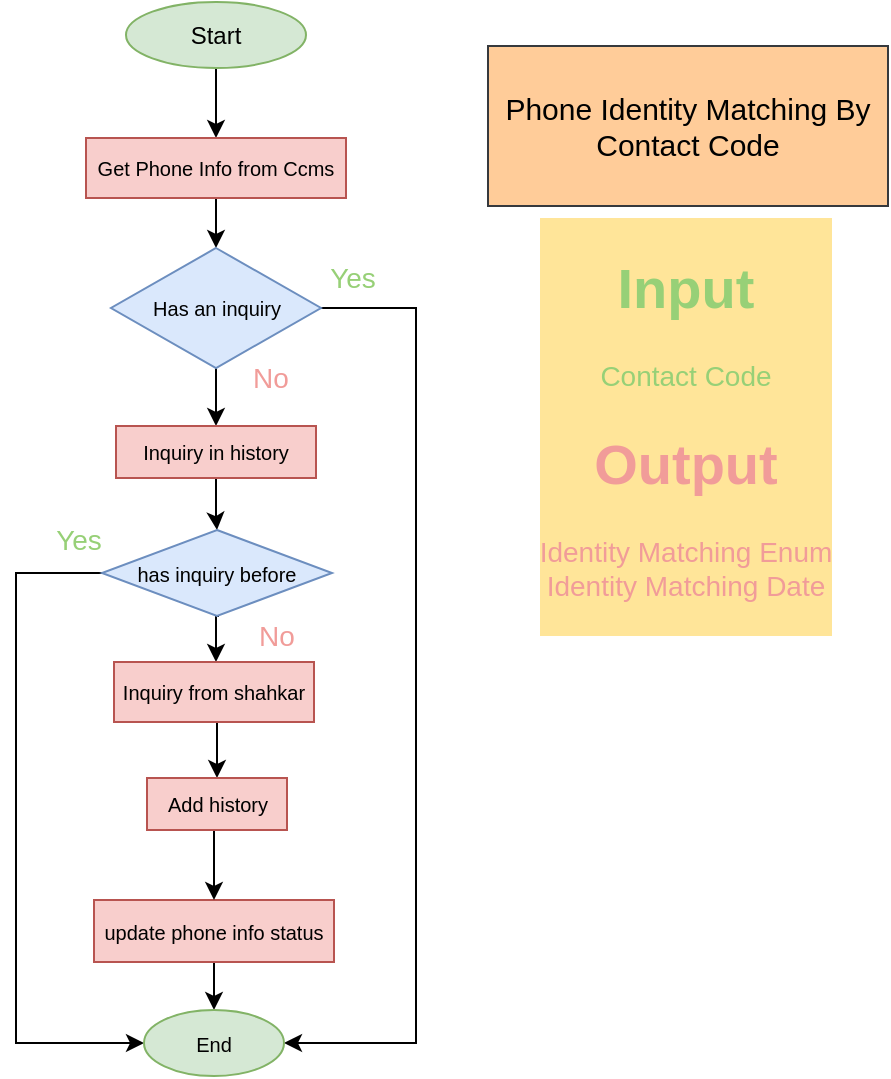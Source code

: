 <mxfile version="20.7.4" type="github" pages="4">
  <diagram id="8pR7vI3whqhjhrtqBp6m" name="‫صفحه - 1‬">
    <mxGraphModel dx="1434" dy="764" grid="1" gridSize="10" guides="1" tooltips="1" connect="1" arrows="1" fold="1" page="1" pageScale="1" pageWidth="827" pageHeight="1169" math="0" shadow="0">
      <root>
        <mxCell id="0" />
        <mxCell id="1" parent="0" />
        <mxCell id="4CDtEzS4BjTboxIu_jl6-4" value="" style="edgeStyle=orthogonalEdgeStyle;rounded=0;orthogonalLoop=1;jettySize=auto;html=1;" parent="1" source="4CDtEzS4BjTboxIu_jl6-1" target="4CDtEzS4BjTboxIu_jl6-3" edge="1">
          <mxGeometry relative="1" as="geometry" />
        </mxCell>
        <mxCell id="4CDtEzS4BjTboxIu_jl6-1" value="Start" style="ellipse;whiteSpace=wrap;html=1;fillColor=#d5e8d4;strokeColor=#82b366;" parent="1" vertex="1">
          <mxGeometry x="365" y="62" width="90" height="33" as="geometry" />
        </mxCell>
        <mxCell id="4CDtEzS4BjTboxIu_jl6-7" value="" style="edgeStyle=orthogonalEdgeStyle;rounded=0;orthogonalLoop=1;jettySize=auto;html=1;fontSize=10;" parent="1" source="4CDtEzS4BjTboxIu_jl6-3" target="4CDtEzS4BjTboxIu_jl6-6" edge="1">
          <mxGeometry relative="1" as="geometry" />
        </mxCell>
        <mxCell id="4CDtEzS4BjTboxIu_jl6-3" value="&lt;font style=&quot;font-size: 10px;&quot;&gt;Get Phone Info from Ccms&lt;/font&gt;" style="whiteSpace=wrap;html=1;fillColor=#f8cecc;strokeColor=#b85450;" parent="1" vertex="1">
          <mxGeometry x="345" y="130" width="130" height="30" as="geometry" />
        </mxCell>
        <mxCell id="4CDtEzS4BjTboxIu_jl6-13" value="" style="edgeStyle=orthogonalEdgeStyle;rounded=0;orthogonalLoop=1;jettySize=auto;html=1;fontSize=11;" parent="1" source="4CDtEzS4BjTboxIu_jl6-6" target="4CDtEzS4BjTboxIu_jl6-12" edge="1">
          <mxGeometry relative="1" as="geometry" />
        </mxCell>
        <mxCell id="OzHdcqLOro1gZZhCA9tE-2" style="edgeStyle=orthogonalEdgeStyle;rounded=0;orthogonalLoop=1;jettySize=auto;html=1;exitX=1;exitY=0.5;exitDx=0;exitDy=0;entryX=1;entryY=0.5;entryDx=0;entryDy=0;" parent="1" source="4CDtEzS4BjTboxIu_jl6-6" target="4CDtEzS4BjTboxIu_jl6-26" edge="1">
          <mxGeometry relative="1" as="geometry">
            <Array as="points">
              <mxPoint x="510" y="215" />
              <mxPoint x="510" y="582" />
            </Array>
          </mxGeometry>
        </mxCell>
        <mxCell id="4CDtEzS4BjTboxIu_jl6-6" value="&lt;font size=&quot;1&quot;&gt;Has an inquiry&lt;/font&gt;" style="rhombus;whiteSpace=wrap;html=1;fillColor=#dae8fc;strokeColor=#6c8ebf;" parent="1" vertex="1">
          <mxGeometry x="357.5" y="185" width="105" height="60" as="geometry" />
        </mxCell>
        <mxCell id="OzHdcqLOro1gZZhCA9tE-1" style="edgeStyle=orthogonalEdgeStyle;rounded=0;orthogonalLoop=1;jettySize=auto;html=1;exitX=0.5;exitY=1;exitDx=0;exitDy=0;" parent="1" source="4CDtEzS4BjTboxIu_jl6-12" target="4CDtEzS4BjTboxIu_jl6-15" edge="1">
          <mxGeometry relative="1" as="geometry" />
        </mxCell>
        <mxCell id="4CDtEzS4BjTboxIu_jl6-12" value="&lt;font style=&quot;font-size: 10px;&quot;&gt;Inquiry in history&lt;/font&gt;" style="whiteSpace=wrap;html=1;fillColor=#f8cecc;strokeColor=#b85450;" parent="1" vertex="1">
          <mxGeometry x="360" y="274" width="100" height="26" as="geometry" />
        </mxCell>
        <mxCell id="q9BJJV_0DVrQLaCld3Vd-1" style="edgeStyle=orthogonalEdgeStyle;rounded=0;orthogonalLoop=1;jettySize=auto;html=1;exitX=0.5;exitY=1;exitDx=0;exitDy=0;entryX=0.5;entryY=0;entryDx=0;entryDy=0;fontSize=14;fontColor=#97D077;" parent="1" edge="1">
          <mxGeometry relative="1" as="geometry">
            <mxPoint x="411.5" y="369" as="sourcePoint" />
            <mxPoint x="410" y="392" as="targetPoint" />
          </mxGeometry>
        </mxCell>
        <mxCell id="OzHdcqLOro1gZZhCA9tE-3" style="edgeStyle=orthogonalEdgeStyle;rounded=0;orthogonalLoop=1;jettySize=auto;html=1;exitX=0;exitY=0.5;exitDx=0;exitDy=0;entryX=0;entryY=0.5;entryDx=0;entryDy=0;" parent="1" source="4CDtEzS4BjTboxIu_jl6-15" target="4CDtEzS4BjTboxIu_jl6-26" edge="1">
          <mxGeometry relative="1" as="geometry">
            <Array as="points">
              <mxPoint x="310" y="348" />
              <mxPoint x="310" y="582" />
            </Array>
          </mxGeometry>
        </mxCell>
        <mxCell id="4CDtEzS4BjTboxIu_jl6-15" value="&lt;font size=&quot;1&quot;&gt;has inquiry before&lt;/font&gt;" style="rhombus;whiteSpace=wrap;html=1;fillColor=#dae8fc;strokeColor=#6c8ebf;" parent="1" vertex="1">
          <mxGeometry x="353" y="326" width="115" height="43" as="geometry" />
        </mxCell>
        <mxCell id="OzHdcqLOro1gZZhCA9tE-4" style="edgeStyle=orthogonalEdgeStyle;rounded=0;orthogonalLoop=1;jettySize=auto;html=1;exitX=0.5;exitY=1;exitDx=0;exitDy=0;entryX=0.5;entryY=0;entryDx=0;entryDy=0;" parent="1" source="4CDtEzS4BjTboxIu_jl6-20" target="ufKWTSRK3gqNjZPrtIXW-1" edge="1">
          <mxGeometry relative="1" as="geometry" />
        </mxCell>
        <mxCell id="4CDtEzS4BjTboxIu_jl6-20" value="&lt;font style=&quot;font-size: 10px;&quot;&gt;Inquiry from shahkar&lt;/font&gt;" style="whiteSpace=wrap;html=1;fillColor=#f8cecc;strokeColor=#b85450;" parent="1" vertex="1">
          <mxGeometry x="359" y="392" width="100" height="30" as="geometry" />
        </mxCell>
        <mxCell id="4CDtEzS4BjTboxIu_jl6-27" style="edgeStyle=orthogonalEdgeStyle;rounded=0;orthogonalLoop=1;jettySize=auto;html=1;entryX=0.5;entryY=0;entryDx=0;entryDy=0;fontSize=10;" parent="1" source="4CDtEzS4BjTboxIu_jl6-22" target="4CDtEzS4BjTboxIu_jl6-26" edge="1">
          <mxGeometry relative="1" as="geometry" />
        </mxCell>
        <mxCell id="4CDtEzS4BjTboxIu_jl6-22" value="&lt;font style=&quot;font-size: 10px;&quot;&gt;update phone info status&lt;/font&gt;" style="whiteSpace=wrap;html=1;fillColor=#f8cecc;strokeColor=#b85450;" parent="1" vertex="1">
          <mxGeometry x="349" y="511" width="120" height="31" as="geometry" />
        </mxCell>
        <mxCell id="4CDtEzS4BjTboxIu_jl6-26" value="End" style="ellipse;whiteSpace=wrap;html=1;fontSize=10;fillColor=#d5e8d4;strokeColor=#82b366;" parent="1" vertex="1">
          <mxGeometry x="374" y="566" width="70" height="33" as="geometry" />
        </mxCell>
        <mxCell id="4CDtEzS4BjTboxIu_jl6-38" value="No" style="text;html=1;strokeColor=none;fillColor=none;align=center;verticalAlign=middle;whiteSpace=wrap;rounded=0;fontSize=14;fontColor=#F19C99;labelBackgroundColor=default;" parent="1" vertex="1">
          <mxGeometry x="414.5" y="240" width="45" height="20" as="geometry" />
        </mxCell>
        <mxCell id="4CDtEzS4BjTboxIu_jl6-39" value="No" style="text;html=1;strokeColor=none;fillColor=none;align=center;verticalAlign=middle;whiteSpace=wrap;rounded=0;fontSize=14;fontColor=#F19C99;labelBackgroundColor=default;" parent="1" vertex="1">
          <mxGeometry x="418" y="369" width="45" height="20" as="geometry" />
        </mxCell>
        <mxCell id="4CDtEzS4BjTboxIu_jl6-40" value="Yes" style="text;html=1;strokeColor=none;fillColor=none;align=center;verticalAlign=middle;whiteSpace=wrap;rounded=0;fontSize=14;fontColor=#97D077;fontStyle=0;labelBackgroundColor=none;labelBorderColor=none;" parent="1" vertex="1">
          <mxGeometry x="319" y="321" width="45" height="20" as="geometry" />
        </mxCell>
        <mxCell id="4CDtEzS4BjTboxIu_jl6-42" value="Yes" style="text;html=1;strokeColor=none;fillColor=none;align=center;verticalAlign=middle;whiteSpace=wrap;rounded=0;fontSize=14;fontColor=#97D077;fontStyle=0;labelBackgroundColor=none;labelBorderColor=none;" parent="1" vertex="1">
          <mxGeometry x="455.5" y="190" width="45" height="20" as="geometry" />
        </mxCell>
        <mxCell id="3QEMTDSF1UFoxptnQiia-1" value="&lt;font style=&quot;font-size: 15px;&quot;&gt;Phone Identity Matching By Contact Code&lt;/font&gt;" style="text;html=1;strokeColor=#36393d;fillColor=#ffcc99;align=center;verticalAlign=middle;whiteSpace=wrap;rounded=0;fontSize=10;glass=0;shadow=0;" parent="1" vertex="1">
          <mxGeometry x="546" y="84" width="200" height="80" as="geometry" />
        </mxCell>
        <mxCell id="OzHdcqLOro1gZZhCA9tE-5" style="edgeStyle=orthogonalEdgeStyle;rounded=0;orthogonalLoop=1;jettySize=auto;html=1;exitX=0.5;exitY=1;exitDx=0;exitDy=0;entryX=0.5;entryY=0;entryDx=0;entryDy=0;" parent="1" source="ufKWTSRK3gqNjZPrtIXW-1" target="4CDtEzS4BjTboxIu_jl6-22" edge="1">
          <mxGeometry relative="1" as="geometry" />
        </mxCell>
        <mxCell id="ufKWTSRK3gqNjZPrtIXW-1" value="&lt;font style=&quot;font-size: 10px;&quot;&gt;Add history&lt;/font&gt;" style="whiteSpace=wrap;html=1;fillColor=#f8cecc;strokeColor=#b85450;" parent="1" vertex="1">
          <mxGeometry x="375.5" y="450" width="70" height="26" as="geometry" />
        </mxCell>
        <mxCell id="utF2CgQQpgtJjbciHY0p-1" value="&lt;h1&gt;Input&lt;/h1&gt;&lt;div&gt;Contact Code&lt;/div&gt;&lt;h1&gt;&lt;font color=&quot;#f19c99&quot;&gt;Output&lt;/font&gt;&lt;/h1&gt;&lt;div&gt;&lt;font color=&quot;#f19c99&quot;&gt;Identity Matching Enum&lt;/font&gt;&lt;/div&gt;&lt;div&gt;&lt;font color=&quot;#f19c99&quot;&gt;Identity Matching Date&lt;/font&gt;&lt;/div&gt;&lt;div&gt;&lt;font color=&quot;#f19c99&quot;&gt;&lt;span style=&quot;white-space: pre;&quot;&gt;	&lt;/span&gt;&lt;span style=&quot;white-space: pre;&quot;&gt;	&lt;/span&gt;&lt;span style=&quot;white-space: pre;&quot;&gt;	&lt;/span&gt;&lt;span style=&quot;white-space: pre;&quot;&gt;	&lt;/span&gt;&lt;span style=&quot;white-space: pre;&quot;&gt;	&lt;span style=&quot;white-space: pre;&quot;&gt;	&lt;/span&gt;&lt;/span&gt;&lt;br&gt;&lt;/font&gt;&lt;/div&gt;" style="text;html=1;strokeColor=none;fillColor=none;spacing=5;spacingTop=-20;whiteSpace=wrap;overflow=hidden;rounded=0;shadow=0;glass=0;labelBackgroundColor=#FFE599;labelBorderColor=none;sketch=0;fontFamily=Helvetica;fontSize=14;fontColor=#97D077;align=center;" parent="1" vertex="1">
          <mxGeometry x="550" y="180" width="190" height="220" as="geometry" />
        </mxCell>
      </root>
    </mxGraphModel>
  </diagram>
  <diagram id="c5yhV1mC25YfHnPa_OKX" name="‫صفحه - 2‬">
    <mxGraphModel dx="1434" dy="764" grid="1" gridSize="10" guides="1" tooltips="1" connect="1" arrows="1" fold="1" page="1" pageScale="1" pageWidth="827" pageHeight="1169" math="0" shadow="0">
      <root>
        <mxCell id="0" />
        <mxCell id="1" parent="0" />
        <mxCell id="yCc_38amhHp3MvtXwjMb-2" style="edgeStyle=orthogonalEdgeStyle;rounded=0;orthogonalLoop=1;jettySize=auto;html=1;exitX=0.5;exitY=1;exitDx=0;exitDy=0;entryX=0.5;entryY=0;entryDx=0;entryDy=0;fontSize=10;" parent="1" source="b_xSigXEFdVcIlxVFREX-2" target="b_xSigXEFdVcIlxVFREX-9" edge="1">
          <mxGeometry relative="1" as="geometry" />
        </mxCell>
        <mxCell id="b_xSigXEFdVcIlxVFREX-2" value="Start" style="ellipse;whiteSpace=wrap;html=1;fillColor=#d5e8d4;strokeColor=#82b366;" parent="1" vertex="1">
          <mxGeometry x="365" y="60" width="90" height="31" as="geometry" />
        </mxCell>
        <mxCell id="b_xSigXEFdVcIlxVFREX-8" value="" style="edgeStyle=orthogonalEdgeStyle;rounded=0;orthogonalLoop=1;jettySize=auto;html=1;fontSize=11;" parent="1" source="b_xSigXEFdVcIlxVFREX-9" target="b_xSigXEFdVcIlxVFREX-12" edge="1">
          <mxGeometry relative="1" as="geometry" />
        </mxCell>
        <mxCell id="b_xSigXEFdVcIlxVFREX-9" value="&lt;font style=&quot;font-size: 10px;&quot;&gt;Inquiry in history&lt;/font&gt;" style="whiteSpace=wrap;html=1;fillColor=#f8cecc;strokeColor=#b85450;" parent="1" vertex="1">
          <mxGeometry x="360" y="130" width="100" height="30" as="geometry" />
        </mxCell>
        <mxCell id="b_xSigXEFdVcIlxVFREX-10" value="" style="edgeStyle=orthogonalEdgeStyle;rounded=0;orthogonalLoop=1;jettySize=auto;html=1;fontSize=10;" parent="1" source="b_xSigXEFdVcIlxVFREX-12" target="b_xSigXEFdVcIlxVFREX-14" edge="1">
          <mxGeometry relative="1" as="geometry" />
        </mxCell>
        <mxCell id="yCc_38amhHp3MvtXwjMb-4" style="edgeStyle=orthogonalEdgeStyle;rounded=0;orthogonalLoop=1;jettySize=auto;html=1;exitX=1;exitY=0.5;exitDx=0;exitDy=0;entryX=1;entryY=0.5;entryDx=0;entryDy=0;fontSize=10;" parent="1" source="b_xSigXEFdVcIlxVFREX-12" target="b_xSigXEFdVcIlxVFREX-17" edge="1">
          <mxGeometry relative="1" as="geometry">
            <Array as="points">
              <mxPoint x="510" y="217" />
              <mxPoint x="510" y="410" />
            </Array>
          </mxGeometry>
        </mxCell>
        <mxCell id="b_xSigXEFdVcIlxVFREX-12" value="&lt;font size=&quot;1&quot;&gt;has inquiry before&lt;/font&gt;" style="rhombus;whiteSpace=wrap;html=1;fillColor=#dae8fc;strokeColor=#6c8ebf;" parent="1" vertex="1">
          <mxGeometry x="353" y="196" width="115" height="43" as="geometry" />
        </mxCell>
        <mxCell id="W6CaI4T4la18KeWJ2tzA-2" style="edgeStyle=orthogonalEdgeStyle;rounded=0;orthogonalLoop=1;jettySize=auto;html=1;exitX=0.5;exitY=1;exitDx=0;exitDy=0;entryX=0.5;entryY=0;entryDx=0;entryDy=0;" parent="1" source="b_xSigXEFdVcIlxVFREX-14" target="W6CaI4T4la18KeWJ2tzA-1" edge="1">
          <mxGeometry relative="1" as="geometry" />
        </mxCell>
        <mxCell id="b_xSigXEFdVcIlxVFREX-14" value="&lt;font style=&quot;font-size: 10px;&quot;&gt;Inquiry from shahkar&lt;/font&gt;" style="whiteSpace=wrap;html=1;fillColor=#f8cecc;strokeColor=#b85450;" parent="1" vertex="1">
          <mxGeometry x="360" y="274" width="100" height="30" as="geometry" />
        </mxCell>
        <mxCell id="b_xSigXEFdVcIlxVFREX-17" value="End" style="ellipse;whiteSpace=wrap;html=1;fontSize=10;fillColor=#d5e8d4;strokeColor=#82b366;" parent="1" vertex="1">
          <mxGeometry x="375" y="395" width="70" height="31" as="geometry" />
        </mxCell>
        <mxCell id="b_xSigXEFdVcIlxVFREX-19" value="No" style="text;html=1;strokeColor=none;fillColor=none;align=center;verticalAlign=middle;whiteSpace=wrap;rounded=0;fontSize=14;fontColor=#F19C99;" parent="1" vertex="1">
          <mxGeometry x="410" y="244" width="45" height="20" as="geometry" />
        </mxCell>
        <mxCell id="b_xSigXEFdVcIlxVFREX-21" value="Yes" style="text;html=1;strokeColor=none;fillColor=none;align=center;verticalAlign=middle;whiteSpace=wrap;rounded=0;fontSize=14;fontColor=#97D077;" parent="1" vertex="1">
          <mxGeometry x="460" y="191" width="45" height="20" as="geometry" />
        </mxCell>
        <mxCell id="yCc_38amhHp3MvtXwjMb-1" value="&lt;font style=&quot;font-size: 15px;&quot;&gt;Phone Identity Matching&lt;/font&gt;" style="text;html=1;strokeColor=#36393d;fillColor=#ffcc99;align=center;verticalAlign=middle;whiteSpace=wrap;rounded=0;fontSize=10;shadow=0;" parent="1" vertex="1">
          <mxGeometry x="536" y="79" width="180" height="60" as="geometry" />
        </mxCell>
        <mxCell id="W6CaI4T4la18KeWJ2tzA-3" style="edgeStyle=orthogonalEdgeStyle;rounded=0;orthogonalLoop=1;jettySize=auto;html=1;exitX=0.5;exitY=1;exitDx=0;exitDy=0;entryX=0.5;entryY=0;entryDx=0;entryDy=0;" parent="1" source="W6CaI4T4la18KeWJ2tzA-1" target="b_xSigXEFdVcIlxVFREX-17" edge="1">
          <mxGeometry relative="1" as="geometry" />
        </mxCell>
        <mxCell id="W6CaI4T4la18KeWJ2tzA-1" value="&lt;font style=&quot;font-size: 10px;&quot;&gt;Add history&lt;/font&gt;" style="whiteSpace=wrap;html=1;fillColor=#f8cecc;strokeColor=#b85450;" parent="1" vertex="1">
          <mxGeometry x="375.5" y="337" width="70" height="26" as="geometry" />
        </mxCell>
        <mxCell id="FQTh-v1m6IbuLDkbCO7i-1" value="&lt;h1&gt;Input&lt;/h1&gt;&lt;div&gt;National Code&lt;/div&gt;&lt;div&gt;Phone Number&lt;/div&gt;&lt;h1&gt;&lt;font color=&quot;#f19c99&quot;&gt;Output&lt;/font&gt;&lt;/h1&gt;&lt;div&gt;&lt;font color=&quot;#f19c99&quot;&gt;Is Match&lt;/font&gt;&lt;/div&gt;&lt;div&gt;&lt;font color=&quot;#f19c99&quot;&gt;&lt;span style=&quot;white-space: pre;&quot;&gt;	&lt;/span&gt;&lt;span style=&quot;white-space: pre;&quot;&gt;	&lt;/span&gt;&lt;span style=&quot;white-space: pre;&quot;&gt;	&lt;/span&gt;&lt;span style=&quot;white-space: pre;&quot;&gt;	&lt;/span&gt;&lt;span style=&quot;white-space: pre;&quot;&gt;	&lt;/span&gt;&lt;span style=&quot;white-space: pre;&quot;&gt;	&lt;/span&gt;&lt;br&gt;&lt;/font&gt;&lt;/div&gt;" style="text;html=1;strokeColor=none;fillColor=none;spacing=5;spacingTop=-20;whiteSpace=wrap;overflow=hidden;rounded=0;shadow=0;glass=0;labelBackgroundColor=#FFE599;labelBorderColor=none;sketch=0;fontFamily=Helvetica;fontSize=14;fontColor=#97D077;align=center;" parent="1" vertex="1">
          <mxGeometry x="532" y="154" width="190" height="196" as="geometry" />
        </mxCell>
      </root>
    </mxGraphModel>
  </diagram>
  <diagram id="tr4lLZst-V1YBp6VssmQ" name="‫صفحه - 3‬">
    <mxGraphModel dx="1195" dy="637" grid="1" gridSize="10" guides="1" tooltips="1" connect="1" arrows="1" fold="1" page="1" pageScale="1" pageWidth="827" pageHeight="1169" math="0" shadow="0">
      <root>
        <mxCell id="0" />
        <mxCell id="1" parent="0" />
        <mxCell id="Ra9-rm7HIXaAKKAIvOkb-1" value="" style="edgeStyle=orthogonalEdgeStyle;rounded=0;orthogonalLoop=1;jettySize=auto;html=1;" parent="1" source="Ra9-rm7HIXaAKKAIvOkb-2" target="Ra9-rm7HIXaAKKAIvOkb-4" edge="1">
          <mxGeometry relative="1" as="geometry" />
        </mxCell>
        <mxCell id="Ra9-rm7HIXaAKKAIvOkb-2" value="Start" style="ellipse;whiteSpace=wrap;html=1;fillColor=#d5e8d4;strokeColor=#82b366;" parent="1" vertex="1">
          <mxGeometry x="365" y="87" width="90" height="40" as="geometry" />
        </mxCell>
        <mxCell id="Ra9-rm7HIXaAKKAIvOkb-23" style="edgeStyle=orthogonalEdgeStyle;rounded=0;orthogonalLoop=1;jettySize=auto;html=1;exitX=0.5;exitY=1;exitDx=0;exitDy=0;entryX=0.5;entryY=0;entryDx=0;entryDy=0;fontSize=10;" parent="1" source="Ra9-rm7HIXaAKKAIvOkb-4" target="Ra9-rm7HIXaAKKAIvOkb-9" edge="1">
          <mxGeometry relative="1" as="geometry" />
        </mxCell>
        <mxCell id="Ra9-rm7HIXaAKKAIvOkb-4" value="&lt;font style=&quot;font-size: 10px;&quot;&gt;Get Individual Customer from Ccms&lt;/font&gt;" style="whiteSpace=wrap;html=1;fillColor=#f8cecc;strokeColor=#b85450;" parent="1" vertex="1">
          <mxGeometry x="327" y="157" width="165" height="30" as="geometry" />
        </mxCell>
        <mxCell id="FRplZbdZF83epU3G03-O-2" style="edgeStyle=orthogonalEdgeStyle;rounded=0;orthogonalLoop=1;jettySize=auto;html=1;exitX=0.5;exitY=1;exitDx=0;exitDy=0;entryX=0.5;entryY=0;entryDx=0;entryDy=0;" edge="1" parent="1" source="Ra9-rm7HIXaAKKAIvOkb-9" target="XKMleuMLv7hO1B5EgQJM-1">
          <mxGeometry relative="1" as="geometry" />
        </mxCell>
        <mxCell id="Ra9-rm7HIXaAKKAIvOkb-9" value="&lt;font style=&quot;font-size: 10px;&quot;&gt;Inquiry in history&lt;/font&gt;" style="whiteSpace=wrap;html=1;fillColor=#f8cecc;strokeColor=#b85450;" parent="1" vertex="1">
          <mxGeometry x="360" y="223" width="100" height="30" as="geometry" />
        </mxCell>
        <mxCell id="_Ho44elyAqD0Ti9HNFtL-2" style="edgeStyle=orthogonalEdgeStyle;rounded=0;orthogonalLoop=1;jettySize=auto;html=1;exitX=0.5;exitY=1;exitDx=0;exitDy=0;entryX=0.5;entryY=0;entryDx=0;entryDy=0;" parent="1" source="Ra9-rm7HIXaAKKAIvOkb-14" target="_Ho44elyAqD0Ti9HNFtL-1" edge="1">
          <mxGeometry relative="1" as="geometry" />
        </mxCell>
        <mxCell id="Ra9-rm7HIXaAKKAIvOkb-14" value="&lt;font style=&quot;font-size: 10px;&quot;&gt;Inquiry from shahkar&lt;/font&gt;" style="whiteSpace=wrap;html=1;fillColor=#f8cecc;strokeColor=#b85450;" parent="1" vertex="1">
          <mxGeometry x="361" y="524" width="100" height="30" as="geometry" />
        </mxCell>
        <mxCell id="Ra9-rm7HIXaAKKAIvOkb-15" style="edgeStyle=orthogonalEdgeStyle;rounded=0;orthogonalLoop=1;jettySize=auto;html=1;entryX=0.5;entryY=0;entryDx=0;entryDy=0;fontSize=10;" parent="1" source="Ra9-rm7HIXaAKKAIvOkb-16" edge="1">
          <mxGeometry relative="1" as="geometry">
            <mxPoint x="411" y="766" as="targetPoint" />
          </mxGeometry>
        </mxCell>
        <mxCell id="Ra9-rm7HIXaAKKAIvOkb-16" value="&lt;span style=&quot;font-size: 10px;&quot;&gt;Add a matched phone number&lt;/span&gt;" style="whiteSpace=wrap;html=1;fillColor=#f8cecc;strokeColor=#b85450;" parent="1" vertex="1">
          <mxGeometry x="336" y="709" width="150" height="31" as="geometry" />
        </mxCell>
        <mxCell id="Ra9-rm7HIXaAKKAIvOkb-17" value="End" style="ellipse;whiteSpace=wrap;html=1;fontSize=10;fillColor=#d5e8d4;strokeColor=#82b366;" parent="1" vertex="1">
          <mxGeometry x="375" y="766" width="70" height="40" as="geometry" />
        </mxCell>
        <mxCell id="Ra9-rm7HIXaAKKAIvOkb-19" value="No" style="text;html=1;strokeColor=none;fillColor=none;align=center;verticalAlign=middle;whiteSpace=wrap;rounded=0;fontSize=14;fontColor=#F19C99;" parent="1" vertex="1">
          <mxGeometry x="440" y="368" width="45" height="20" as="geometry" />
        </mxCell>
        <mxCell id="Ra9-rm7HIXaAKKAIvOkb-20" value="Yes" style="text;html=1;strokeColor=none;fillColor=none;align=center;verticalAlign=middle;whiteSpace=wrap;rounded=0;fontSize=14;fontColor=#97D077;" parent="1" vertex="1">
          <mxGeometry x="273.13" y="300" width="45" height="20" as="geometry" />
        </mxCell>
        <mxCell id="Ra9-rm7HIXaAKKAIvOkb-22" value="&lt;font style=&quot;font-size: 15px;&quot;&gt;Add Phone Number Identity Maching&lt;/font&gt;" style="text;html=1;strokeColor=#36393d;fillColor=#ffcc99;align=center;verticalAlign=middle;whiteSpace=wrap;rounded=0;fontSize=10;shadow=0;" parent="1" vertex="1">
          <mxGeometry x="565" y="114" width="180" height="63" as="geometry" />
        </mxCell>
        <mxCell id="Ra9-rm7HIXaAKKAIvOkb-28" style="edgeStyle=orthogonalEdgeStyle;rounded=0;orthogonalLoop=1;jettySize=auto;html=1;exitX=1;exitY=0.5;exitDx=0;exitDy=0;entryX=1;entryY=0.5;entryDx=0;entryDy=0;fontSize=10;" parent="1" source="Ra9-rm7HIXaAKKAIvOkb-26" edge="1">
          <mxGeometry relative="1" as="geometry">
            <Array as="points">
              <mxPoint x="521" y="650" />
              <mxPoint x="521" y="786" />
            </Array>
            <mxPoint x="446" y="786" as="targetPoint" />
          </mxGeometry>
        </mxCell>
        <mxCell id="Ra9-rm7HIXaAKKAIvOkb-29" style="edgeStyle=orthogonalEdgeStyle;rounded=0;orthogonalLoop=1;jettySize=auto;html=1;exitX=0.5;exitY=1;exitDx=0;exitDy=0;entryX=0.5;entryY=0;entryDx=0;entryDy=0;fontSize=10;" parent="1" source="Ra9-rm7HIXaAKKAIvOkb-26" target="Ra9-rm7HIXaAKKAIvOkb-16" edge="1">
          <mxGeometry relative="1" as="geometry" />
        </mxCell>
        <mxCell id="Ra9-rm7HIXaAKKAIvOkb-26" value="Is Shahkar" style="rhombus;whiteSpace=wrap;html=1;fillColor=#dae8fc;strokeColor=#6c8ebf;" parent="1" vertex="1">
          <mxGeometry x="361" y="630" width="100" height="40" as="geometry" />
        </mxCell>
        <mxCell id="Ra9-rm7HIXaAKKAIvOkb-30" value="No" style="text;html=1;strokeColor=none;fillColor=none;align=center;verticalAlign=middle;whiteSpace=wrap;rounded=0;fontSize=14;fontColor=#F19C99;" parent="1" vertex="1">
          <mxGeometry x="461" y="630" width="45" height="20" as="geometry" />
        </mxCell>
        <mxCell id="Ra9-rm7HIXaAKKAIvOkb-32" value="Yes" style="text;html=1;strokeColor=none;fillColor=none;align=center;verticalAlign=middle;whiteSpace=wrap;rounded=0;fontSize=14;fontColor=#97D077;" parent="1" vertex="1">
          <mxGeometry x="364" y="670" width="45" height="20" as="geometry" />
        </mxCell>
        <mxCell id="_Ho44elyAqD0Ti9HNFtL-3" style="edgeStyle=orthogonalEdgeStyle;rounded=0;orthogonalLoop=1;jettySize=auto;html=1;exitX=0.5;exitY=1;exitDx=0;exitDy=0;entryX=0.5;entryY=0;entryDx=0;entryDy=0;" parent="1" source="_Ho44elyAqD0Ti9HNFtL-1" target="Ra9-rm7HIXaAKKAIvOkb-26" edge="1">
          <mxGeometry relative="1" as="geometry" />
        </mxCell>
        <mxCell id="_Ho44elyAqD0Ti9HNFtL-1" value="&lt;font style=&quot;font-size: 10px;&quot;&gt;Add history&lt;/font&gt;" style="whiteSpace=wrap;html=1;fillColor=#f8cecc;strokeColor=#b85450;" parent="1" vertex="1">
          <mxGeometry x="376" y="577" width="70" height="26" as="geometry" />
        </mxCell>
        <mxCell id="FRplZbdZF83epU3G03-O-6" style="edgeStyle=orthogonalEdgeStyle;rounded=0;orthogonalLoop=1;jettySize=auto;html=1;exitX=0.5;exitY=1;exitDx=0;exitDy=0;entryX=0.5;entryY=0;entryDx=0;entryDy=0;" edge="1" parent="1" source="XKMleuMLv7hO1B5EgQJM-1" target="FRplZbdZF83epU3G03-O-5">
          <mxGeometry relative="1" as="geometry" />
        </mxCell>
        <mxCell id="FRplZbdZF83epU3G03-O-14" style="edgeStyle=orthogonalEdgeStyle;rounded=0;orthogonalLoop=1;jettySize=auto;html=1;exitX=0;exitY=0.5;exitDx=0;exitDy=0;entryX=0;entryY=0.5;entryDx=0;entryDy=0;" edge="1" parent="1" source="XKMleuMLv7hO1B5EgQJM-1" target="Ra9-rm7HIXaAKKAIvOkb-16">
          <mxGeometry relative="1" as="geometry">
            <Array as="points">
              <mxPoint x="250" y="324" />
              <mxPoint x="250" y="725" />
            </Array>
          </mxGeometry>
        </mxCell>
        <mxCell id="XKMleuMLv7hO1B5EgQJM-1" value="&lt;font size=&quot;1&quot;&gt;has inquiry this customer before&lt;/font&gt;" style="rhombus;whiteSpace=wrap;html=1;fillColor=#dae8fc;strokeColor=#6c8ebf;" parent="1" vertex="1">
          <mxGeometry x="318.13" y="280" width="183.75" height="87" as="geometry" />
        </mxCell>
        <mxCell id="p_ih9D59ogzEzvRgGhH8-1" value="&lt;h1&gt;&lt;font color=&quot;#97d077&quot;&gt;Input&lt;/font&gt;&lt;/h1&gt;&lt;div&gt;&lt;font color=&quot;#97d077&quot;&gt;Convention Code&lt;/font&gt;&lt;/div&gt;&lt;div&gt;&lt;font color=&quot;#97d077&quot;&gt;Phone Number&lt;/font&gt;&lt;/div&gt;&lt;h1&gt;Output&lt;/h1&gt;&lt;div&gt;Contact Code&lt;/div&gt;&lt;div&gt;&amp;nbsp; &amp;nbsp; &amp;nbsp; &amp;nbsp; &amp;nbsp; &amp;nbsp; &amp;nbsp; &amp;nbsp; &amp;nbsp; &amp;nbsp; &amp;nbsp; &amp;nbsp; &amp;nbsp; &amp;nbsp; &amp;nbsp; &amp;nbsp; &amp;nbsp; &amp;nbsp; &amp;nbsp; &amp;nbsp; &amp;nbsp; &amp;nbsp; &amp;nbsp;&amp;nbsp;&lt;/div&gt;" style="text;html=1;strokeColor=none;fillColor=none;spacing=5;spacingTop=-20;whiteSpace=wrap;overflow=hidden;rounded=0;shadow=1;glass=0;labelBackgroundColor=#FFE599;labelBorderColor=none;fontFamily=Helvetica;fontSize=14;fontColor=#F19C99;align=center;" parent="1" vertex="1">
          <mxGeometry x="560" y="193" width="190" height="195" as="geometry" />
        </mxCell>
        <mxCell id="FRplZbdZF83epU3G03-O-7" style="edgeStyle=orthogonalEdgeStyle;rounded=0;orthogonalLoop=1;jettySize=auto;html=1;exitX=0.5;exitY=1;exitDx=0;exitDy=0;entryX=0.5;entryY=0;entryDx=0;entryDy=0;" edge="1" parent="1" source="FRplZbdZF83epU3G03-O-5" target="Ra9-rm7HIXaAKKAIvOkb-14">
          <mxGeometry relative="1" as="geometry" />
        </mxCell>
        <mxCell id="FRplZbdZF83epU3G03-O-13" style="edgeStyle=orthogonalEdgeStyle;rounded=0;orthogonalLoop=1;jettySize=auto;html=1;exitX=1;exitY=0.5;exitDx=0;exitDy=0;entryX=1;entryY=0.5;entryDx=0;entryDy=0;" edge="1" parent="1" source="FRplZbdZF83epU3G03-O-5">
          <mxGeometry relative="1" as="geometry">
            <mxPoint x="446" y="786" as="targetPoint" />
            <Array as="points">
              <mxPoint x="551" y="454" />
              <mxPoint x="551" y="786" />
            </Array>
          </mxGeometry>
        </mxCell>
        <mxCell id="FRplZbdZF83epU3G03-O-5" value="&lt;font size=&quot;1&quot;&gt;has inquiry another customer before&lt;/font&gt;" style="rhombus;whiteSpace=wrap;html=1;fillColor=#dae8fc;strokeColor=#6c8ebf;" vertex="1" parent="1">
          <mxGeometry x="318.63" y="410" width="183.75" height="87" as="geometry" />
        </mxCell>
        <mxCell id="FRplZbdZF83epU3G03-O-8" value="Yes" style="text;html=1;strokeColor=none;fillColor=none;align=center;verticalAlign=middle;whiteSpace=wrap;rounded=0;fontSize=14;fontColor=#97D077;" vertex="1" parent="1">
          <mxGeometry x="502.38" y="430" width="45" height="20" as="geometry" />
        </mxCell>
        <mxCell id="FRplZbdZF83epU3G03-O-9" value="No" style="text;html=1;strokeColor=none;fillColor=none;align=center;verticalAlign=middle;whiteSpace=wrap;rounded=0;fontSize=14;fontColor=#F19C99;" vertex="1" parent="1">
          <mxGeometry x="421" y="490" width="45" height="20" as="geometry" />
        </mxCell>
      </root>
    </mxGraphModel>
  </diagram>
  <diagram id="ppw2np0mwVURFKuye0El" name="‫صفحه - 4‬">
    <mxGraphModel dx="1195" dy="637" grid="1" gridSize="10" guides="1" tooltips="1" connect="1" arrows="1" fold="1" page="1" pageScale="1" pageWidth="827" pageHeight="1169" math="0" shadow="0">
      <root>
        <mxCell id="0" />
        <mxCell id="1" parent="0" />
        <mxCell id="AuiMy7VS5PrucYbj9HhX-23" style="edgeStyle=orthogonalEdgeStyle;rounded=0;orthogonalLoop=1;jettySize=auto;html=1;exitX=0.5;exitY=1;exitDx=0;exitDy=0;entryX=0.5;entryY=0;entryDx=0;entryDy=0;fontSize=15;" parent="1" source="AuiMy7VS5PrucYbj9HhX-2" target="AuiMy7VS5PrucYbj9HhX-11" edge="1">
          <mxGeometry relative="1" as="geometry" />
        </mxCell>
        <mxCell id="AuiMy7VS5PrucYbj9HhX-2" value="Start" style="ellipse;whiteSpace=wrap;html=1;fillColor=#d5e8d4;strokeColor=#82b366;" parent="1" vertex="1">
          <mxGeometry x="365" y="87" width="90" height="40" as="geometry" />
        </mxCell>
        <mxCell id="nDBRtMIHFuMFBUhBZLWf-2" style="edgeStyle=orthogonalEdgeStyle;rounded=0;orthogonalLoop=1;jettySize=auto;html=1;exitX=0.5;exitY=1;exitDx=0;exitDy=0;entryX=0.5;entryY=0;entryDx=0;entryDy=0;" edge="1" parent="1" source="AuiMy7VS5PrucYbj9HhX-11" target="nDBRtMIHFuMFBUhBZLWf-1">
          <mxGeometry relative="1" as="geometry" />
        </mxCell>
        <mxCell id="AuiMy7VS5PrucYbj9HhX-11" value="&lt;font style=&quot;font-size: 10px;&quot;&gt;Inquiry from shahkar&lt;/font&gt;" style="whiteSpace=wrap;html=1;fillColor=#f8cecc;strokeColor=#b85450;" parent="1" vertex="1">
          <mxGeometry x="360" y="160" width="100" height="30" as="geometry" />
        </mxCell>
        <mxCell id="AuiMy7VS5PrucYbj9HhX-12" style="edgeStyle=orthogonalEdgeStyle;rounded=0;orthogonalLoop=1;jettySize=auto;html=1;entryX=0.5;entryY=0;entryDx=0;entryDy=0;fontSize=10;" parent="1" source="AuiMy7VS5PrucYbj9HhX-13" target="AuiMy7VS5PrucYbj9HhX-14" edge="1">
          <mxGeometry relative="1" as="geometry" />
        </mxCell>
        <mxCell id="AuiMy7VS5PrucYbj9HhX-13" value="&lt;span style=&quot;font-size: 10px;&quot;&gt;UnMatch phone Identity owner&lt;/span&gt;" style="whiteSpace=wrap;html=1;fillColor=#f8cecc;strokeColor=#b85450;" parent="1" vertex="1">
          <mxGeometry x="335" y="344" width="150" height="31" as="geometry" />
        </mxCell>
        <mxCell id="AuiMy7VS5PrucYbj9HhX-14" value="End" style="ellipse;whiteSpace=wrap;html=1;fontSize=10;fillColor=#d5e8d4;strokeColor=#82b366;" parent="1" vertex="1">
          <mxGeometry x="375" y="424" width="70" height="40" as="geometry" />
        </mxCell>
        <mxCell id="AuiMy7VS5PrucYbj9HhX-17" value="&lt;font style=&quot;font-size: 15px;&quot;&gt;UnMatch Phone Identity&lt;br&gt;&lt;/font&gt;" style="text;html=1;strokeColor=#36393d;fillColor=#ffcc99;align=center;verticalAlign=middle;whiteSpace=wrap;rounded=0;fontSize=10;shadow=0;" parent="1" vertex="1">
          <mxGeometry x="576" y="99.5" width="174" height="50" as="geometry" />
        </mxCell>
        <mxCell id="AuiMy7VS5PrucYbj9HhX-18" style="edgeStyle=orthogonalEdgeStyle;rounded=0;orthogonalLoop=1;jettySize=auto;html=1;exitX=1;exitY=0.5;exitDx=0;exitDy=0;entryX=1;entryY=0.5;entryDx=0;entryDy=0;fontSize=10;" parent="1" source="AuiMy7VS5PrucYbj9HhX-20" target="AuiMy7VS5PrucYbj9HhX-14" edge="1">
          <mxGeometry x="-0.838" y="60" relative="1" as="geometry">
            <Array as="points">
              <mxPoint x="520" y="284" />
              <mxPoint x="520" y="444" />
            </Array>
            <mxPoint as="offset" />
          </mxGeometry>
        </mxCell>
        <mxCell id="AuiMy7VS5PrucYbj9HhX-19" style="edgeStyle=orthogonalEdgeStyle;rounded=0;orthogonalLoop=1;jettySize=auto;html=1;exitX=0.5;exitY=1;exitDx=0;exitDy=0;entryX=0.5;entryY=0;entryDx=0;entryDy=0;fontSize=10;" parent="1" source="AuiMy7VS5PrucYbj9HhX-20" target="AuiMy7VS5PrucYbj9HhX-13" edge="1">
          <mxGeometry relative="1" as="geometry" />
        </mxCell>
        <mxCell id="AuiMy7VS5PrucYbj9HhX-20" value="Is Shahkar" style="rhombus;whiteSpace=wrap;html=1;fillColor=#dae8fc;strokeColor=#6c8ebf;" parent="1" vertex="1">
          <mxGeometry x="360" y="264" width="100" height="40" as="geometry" />
        </mxCell>
        <mxCell id="AuiMy7VS5PrucYbj9HhX-21" value="No" style="text;html=1;strokeColor=none;fillColor=none;align=center;verticalAlign=middle;whiteSpace=wrap;rounded=0;fontSize=14;fontColor=#F19C99;" parent="1" vertex="1">
          <mxGeometry x="435" y="259" width="45" height="20" as="geometry" />
        </mxCell>
        <mxCell id="AuiMy7VS5PrucYbj9HhX-22" value="Yes" style="text;html=1;strokeColor=none;fillColor=none;align=center;verticalAlign=middle;whiteSpace=wrap;rounded=0;fontSize=14;fontColor=#97D077;" parent="1" vertex="1">
          <mxGeometry x="365" y="304" width="45" height="20" as="geometry" />
        </mxCell>
        <mxCell id="nDBRtMIHFuMFBUhBZLWf-3" style="edgeStyle=orthogonalEdgeStyle;rounded=0;orthogonalLoop=1;jettySize=auto;html=1;exitX=0.5;exitY=1;exitDx=0;exitDy=0;entryX=0.5;entryY=0;entryDx=0;entryDy=0;" edge="1" parent="1" source="nDBRtMIHFuMFBUhBZLWf-1" target="AuiMy7VS5PrucYbj9HhX-20">
          <mxGeometry relative="1" as="geometry" />
        </mxCell>
        <mxCell id="nDBRtMIHFuMFBUhBZLWf-1" value="&lt;font style=&quot;font-size: 10px;&quot;&gt;Add history&lt;/font&gt;" style="whiteSpace=wrap;html=1;fillColor=#f8cecc;strokeColor=#b85450;" vertex="1" parent="1">
          <mxGeometry x="375" y="216" width="70" height="26" as="geometry" />
        </mxCell>
        <mxCell id="B8pycKG7rkDUDiIldHrV-2" value="&lt;h1 style=&quot;&quot;&gt;Input&lt;/h1&gt;&lt;div style=&quot;&quot;&gt;National Code&lt;/div&gt;&lt;div style=&quot;&quot;&gt;Phone Number&lt;/div&gt;&lt;h1 style=&quot;&quot;&gt;&lt;font color=&quot;#f19c99&quot;&gt;Output&lt;/font&gt;&lt;/h1&gt;&lt;div style=&quot;&quot;&gt;&lt;font color=&quot;#f19c99&quot;&gt;is UnMatch&lt;/font&gt;&lt;/div&gt;&lt;div style=&quot;&quot;&gt;&lt;span style=&quot;white-space: pre;&quot;&gt;	&lt;/span&gt;&lt;span style=&quot;white-space: pre;&quot;&gt;	&lt;/span&gt;&lt;span style=&quot;white-space: pre;&quot;&gt;	&lt;/span&gt;&lt;span style=&quot;white-space: pre;&quot;&gt;	&lt;/span&gt;&lt;span style=&quot;white-space: pre;&quot;&gt;	&lt;/span&gt;&lt;span style=&quot;white-space: pre;&quot;&gt;	&lt;/span&gt;&lt;br&gt;&lt;/div&gt;" style="text;html=1;strokeColor=none;fillColor=none;spacing=5;spacingTop=-20;whiteSpace=wrap;overflow=hidden;rounded=0;shadow=1;glass=0;labelBackgroundColor=#FFE599;labelBorderColor=none;sketch=0;fontSize=14;fontColor=#97D077;align=center;" vertex="1" parent="1">
          <mxGeometry x="570" y="165.5" width="186" height="200" as="geometry" />
        </mxCell>
      </root>
    </mxGraphModel>
  </diagram>
</mxfile>
